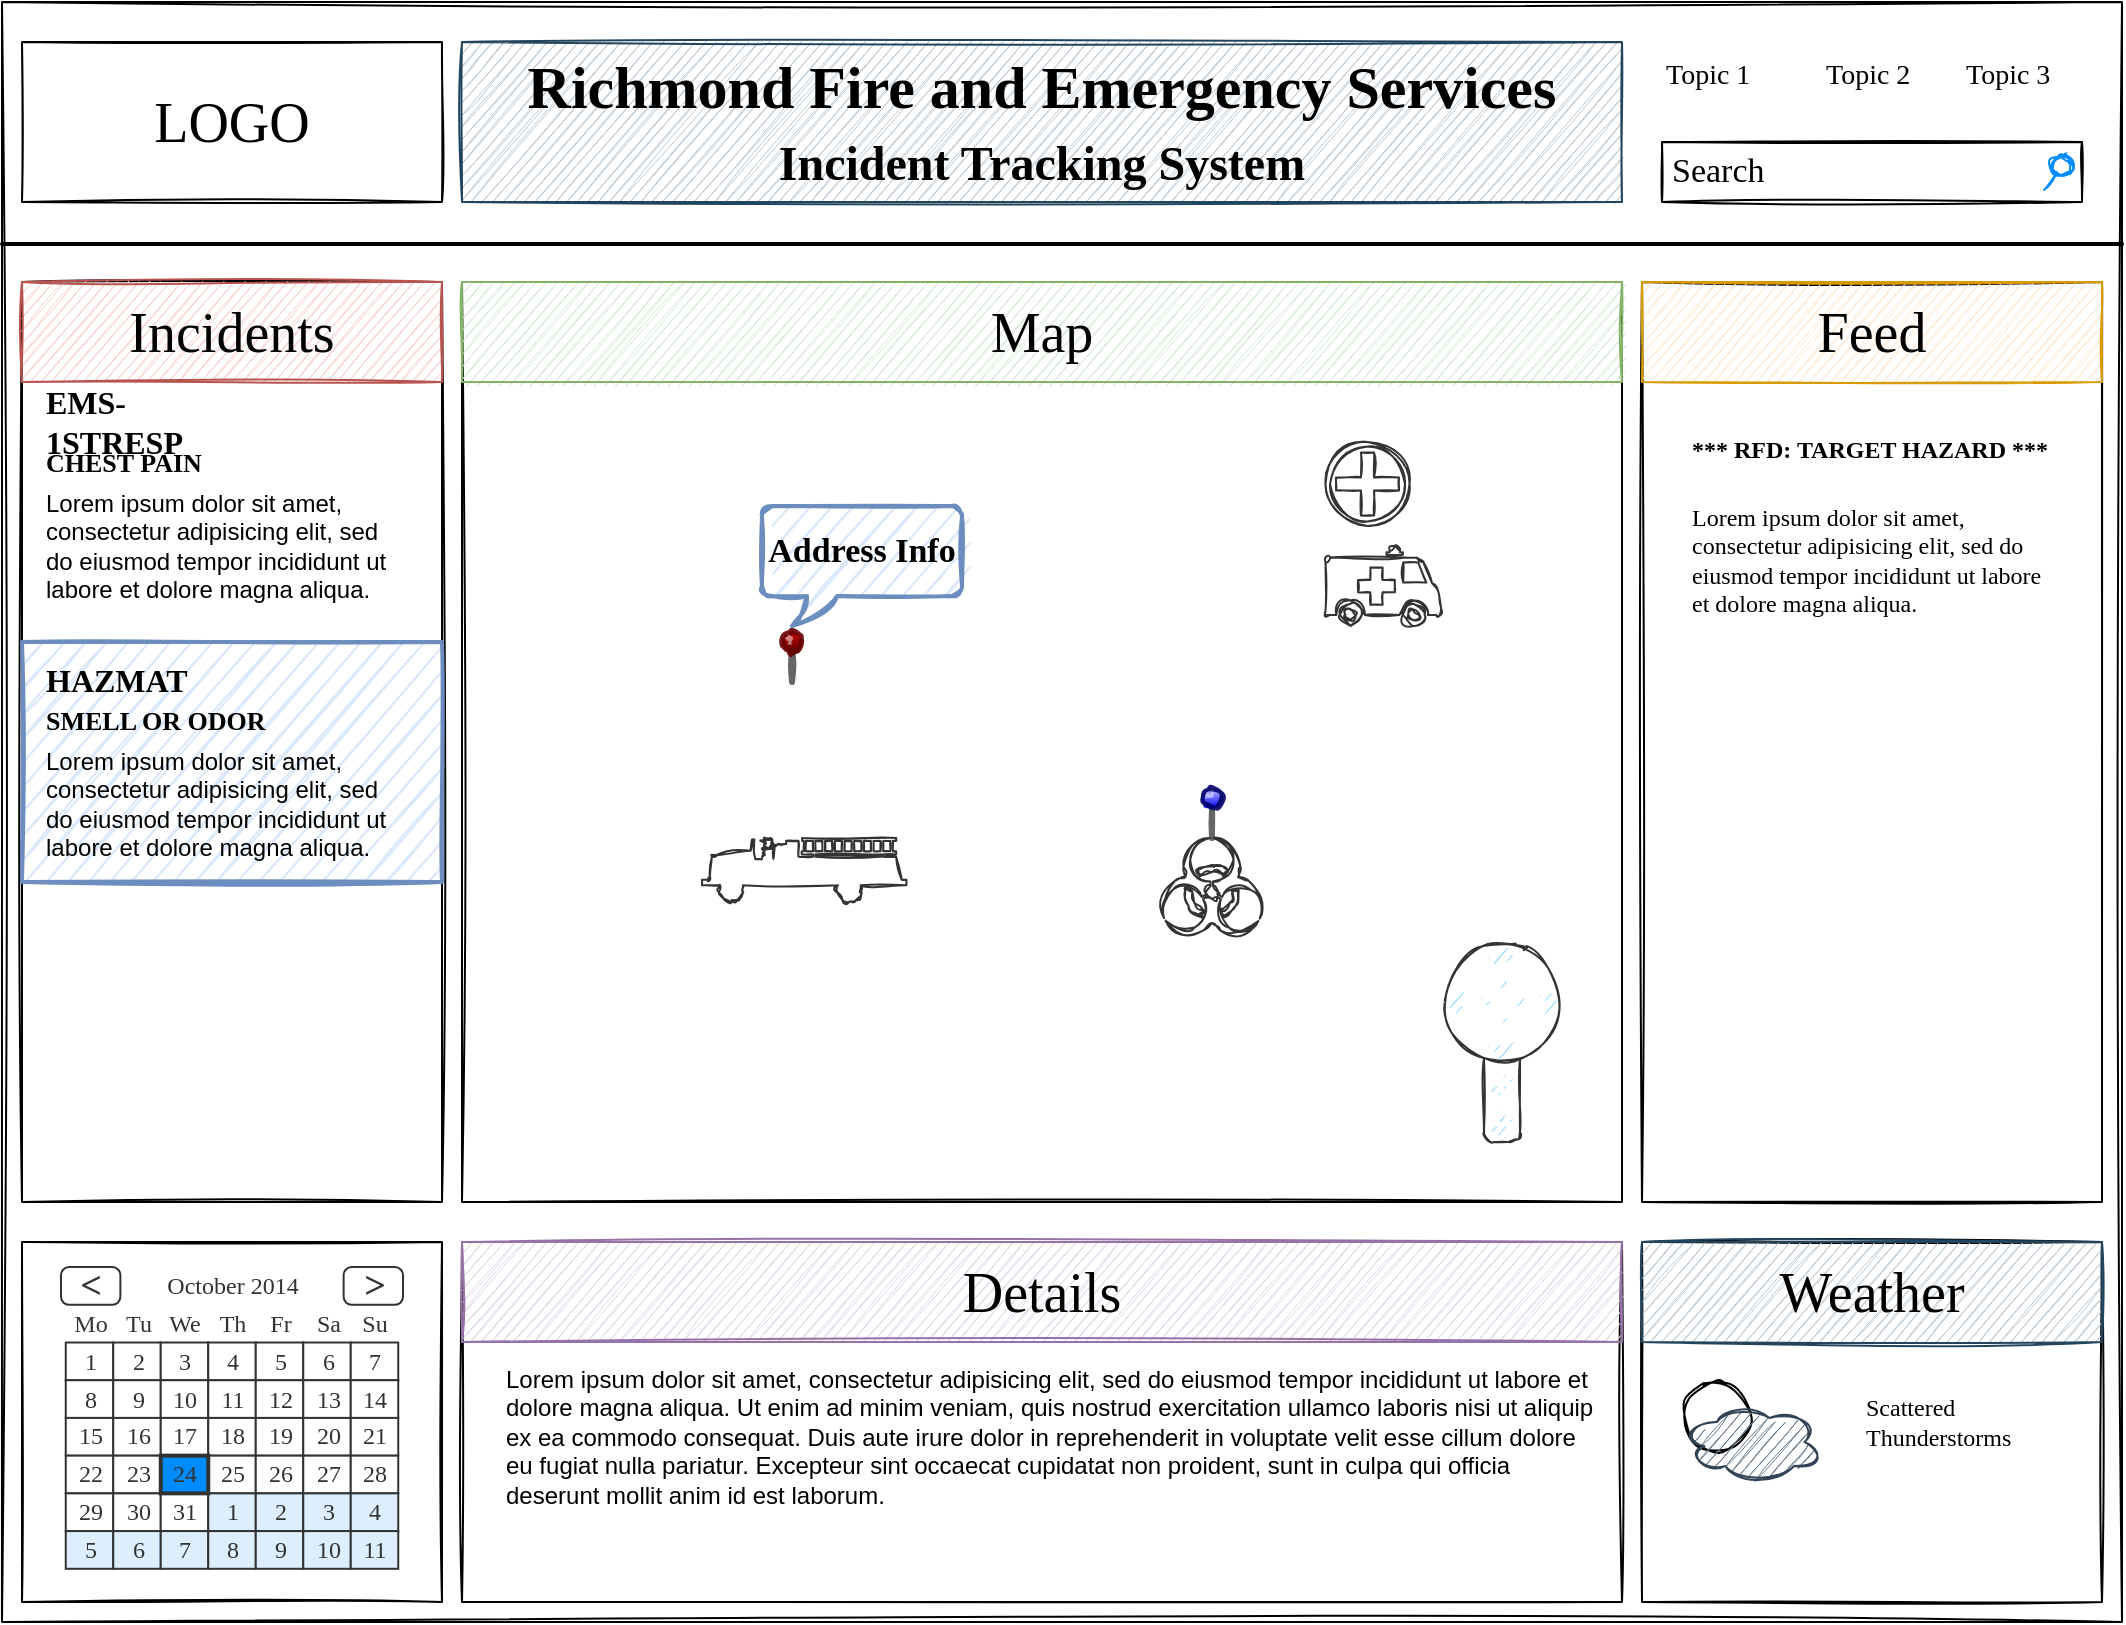 <mxfile version="13.6.5">
    <diagram name="Layout Sketch" id="03018318-947c-dd8e-b7a3-06fadd420f32">
        <mxGraphModel dx="1291" dy="851" grid="1" gridSize="10" guides="1" tooltips="1" connect="1" arrows="1" fold="1" page="1" pageScale="1" pageWidth="1100" pageHeight="850" math="0" shadow="0" extFonts="Architects Daughter^https://fonts.googleapis.com/css?family=Architects+Daughter">
            <root>
                <mxCell id="0"/>
                <mxCell id="1" parent="0"/>
                <mxCell id="677b7b8949515195-1" value="" style="whiteSpace=wrap;html=1;rounded=0;shadow=0;labelBackgroundColor=none;strokeWidth=1;fillColor=none;fontFamily=Architects Daughter;fontSize=12;align=center;comic=1;sketch=1;" parent="1" vertex="1">
                    <mxGeometry x="20" y="20" width="1060" height="810" as="geometry"/>
                </mxCell>
                <mxCell id="10" value="" style="rounded=0;whiteSpace=wrap;html=1;fontFamily=Architects Daughter;shadow=0;strokeWidth=1;fillColor=none;comic=1;sketch=1;" parent="1" vertex="1">
                    <mxGeometry x="250" y="160" width="580" height="460" as="geometry"/>
                </mxCell>
                <mxCell id="677b7b8949515195-2" value="LOGO" style="whiteSpace=wrap;html=1;rounded=0;shadow=0;labelBackgroundColor=none;strokeWidth=1;fontFamily=Architects Daughter;fontSize=28;align=center;comic=1;FType=g;sketch=1;" parent="1" vertex="1">
                    <mxGeometry x="30" y="40" width="210" height="80" as="geometry"/>
                </mxCell>
                <mxCell id="677b7b8949515195-3" value="Search" style="strokeWidth=1;shadow=0;dashed=0;align=center;html=1;shape=mxgraph.mockup.forms.searchBox;mainText=;strokeColor2=#008cff;fontSize=17;align=left;spacingLeft=3;rounded=0;labelBackgroundColor=none;comic=1;fontFamily=Architects Daughter;sketch=1;" parent="1" vertex="1">
                    <mxGeometry x="850" y="90" width="210" height="30" as="geometry"/>
                </mxCell>
                <mxCell id="677b7b8949515195-4" value="Topic 1" style="text;html=1;points=[];align=left;verticalAlign=top;spacingTop=-4;fontSize=14;fontFamily=Architects Daughter;sketch=1;" parent="1" vertex="1">
                    <mxGeometry x="850" y="46" width="60" height="20" as="geometry"/>
                </mxCell>
                <mxCell id="677b7b8949515195-5" value="Topic 2" style="text;html=1;points=[];align=left;verticalAlign=top;spacingTop=-4;fontSize=14;fontFamily=Architects Daughter;sketch=1;" parent="1" vertex="1">
                    <mxGeometry x="930" y="46" width="60" height="20" as="geometry"/>
                </mxCell>
                <mxCell id="677b7b8949515195-6" value="Topic 3" style="text;html=1;points=[];align=left;verticalAlign=top;spacingTop=-4;fontSize=14;fontFamily=Architects Daughter;sketch=1;" parent="1" vertex="1">
                    <mxGeometry x="1000" y="46" width="60" height="20" as="geometry"/>
                </mxCell>
                <mxCell id="677b7b8949515195-9" value="" style="line;strokeWidth=2;html=1;rounded=0;shadow=0;labelBackgroundColor=none;fillColor=none;fontFamily=Architects Daughter;fontSize=14;align=center;comic=1;sketch=1;labelBorderColor=#000000;" parent="1" vertex="1">
                    <mxGeometry x="20" y="136" width="1060" height="10" as="geometry"/>
                </mxCell>
                <mxCell id="677b7b8949515195-15" value="&lt;div style=&quot;text-align: justify&quot;&gt;&lt;br&gt;&lt;/div&gt;" style="whiteSpace=wrap;html=1;rounded=0;shadow=0;labelBackgroundColor=none;strokeWidth=1;fillColor=none;fontFamily=Architects Daughter;fontSize=12;align=center;verticalAlign=top;spacing=10;comic=1;sketch=1;" parent="1" vertex="1">
                    <mxGeometry x="250" y="640" width="580" height="180" as="geometry"/>
                </mxCell>
                <mxCell id="677b7b8949515195-25" value="" style="whiteSpace=wrap;html=1;rounded=0;shadow=0;labelBackgroundColor=none;strokeWidth=1;fillColor=none;fontFamily=Architects Daughter;fontSize=12;align=center;comic=1;sketch=1;" parent="1" vertex="1">
                    <mxGeometry x="840" y="160" width="230" height="460" as="geometry"/>
                </mxCell>
                <mxCell id="677b7b8949515195-26" value="" style="whiteSpace=wrap;html=1;rounded=0;shadow=0;labelBackgroundColor=none;strokeWidth=1;fillColor=none;fontFamily=Architects Daughter;fontSize=12;align=center;comic=1;sketch=1;" parent="1" vertex="1">
                    <mxGeometry x="840" y="640" width="230" height="180" as="geometry"/>
                </mxCell>
                <mxCell id="8" value="Feed" style="whiteSpace=wrap;html=1;rounded=0;shadow=0;labelBackgroundColor=none;strokeWidth=1;fontFamily=Architects Daughter;fontSize=28;align=center;comic=1;sketch=1;fillColor=#ffe6cc;strokeColor=#d79b00;" parent="1" vertex="1">
                    <mxGeometry x="840" y="160" width="230" height="50" as="geometry"/>
                </mxCell>
                <mxCell id="9" value="Weather" style="whiteSpace=wrap;html=1;rounded=0;shadow=0;labelBackgroundColor=none;strokeWidth=1;fontFamily=Architects Daughter;fontSize=28;align=center;comic=1;sketch=1;fillColor=#bac8d3;strokeColor=#23445d;" parent="1" vertex="1">
                    <mxGeometry x="840" y="640" width="230" height="50" as="geometry"/>
                </mxCell>
                <mxCell id="11" value="Map" style="whiteSpace=wrap;html=1;rounded=0;shadow=0;labelBackgroundColor=none;strokeWidth=1;fontFamily=Architects Daughter;fontSize=28;align=center;comic=1;sketch=1;fillColor=#d5e8d4;strokeColor=#82b366;" parent="1" vertex="1">
                    <mxGeometry x="250" y="160" width="580" height="50" as="geometry"/>
                </mxCell>
                <mxCell id="12" value="Lorem ipsum dolor sit amet, consectetur adipisicing elit, sed do eiusmod tempor incididunt ut labore et dolore magna aliqua. Ut enim ad minim veniam, quis nostrud exercitation ullamco laboris nisi ut aliquip ex ea commodo consequat. Duis aute irure dolor in reprehenderit in voluptate velit esse cillum dolore eu fugiat nulla pariatur. Excepteur sint occaecat cupidatat non proident, sunt in culpa qui officia deserunt mollit anim id est laborum." style="text;spacingTop=-5;whiteSpace=wrap;html=1;align=left;fontSize=12;fontFamily=Helvetica;fillColor=none;strokeColor=none;rounded=0;shadow=0;comic=1;sketch=1;" parent="1" vertex="1">
                    <mxGeometry x="270" y="700" width="550" height="105" as="geometry"/>
                </mxCell>
                <mxCell id="13" value="Details" style="whiteSpace=wrap;html=1;rounded=0;shadow=0;labelBackgroundColor=none;strokeWidth=1;fontFamily=Architects Daughter;fontSize=28;align=center;comic=1;sketch=1;fillColor=#e1d5e7;strokeColor=#9673a6;" parent="1" vertex="1">
                    <mxGeometry x="250" y="640" width="580" height="50" as="geometry"/>
                </mxCell>
                <mxCell id="14" value="" style="whiteSpace=wrap;html=1;rounded=0;shadow=0;labelBackgroundColor=none;strokeWidth=1;fillColor=none;fontFamily=Architects Daughter;fontSize=12;align=center;comic=1;sketch=1;" parent="1" vertex="1">
                    <mxGeometry x="30" y="160" width="210" height="460" as="geometry"/>
                </mxCell>
                <mxCell id="15" value="Incidents" style="whiteSpace=wrap;html=1;rounded=0;shadow=0;labelBackgroundColor=none;strokeWidth=1;fontFamily=Architects Daughter;fontSize=28;align=center;comic=1;sketch=1;fillColor=#f8cecc;strokeColor=#b85450;" parent="1" vertex="1">
                    <mxGeometry x="30" y="160" width="210" height="50" as="geometry"/>
                </mxCell>
                <mxCell id="16" value="" style="verticalLabelPosition=bottom;shadow=0;dashed=0;align=center;html=1;verticalAlign=top;strokeWidth=1;shape=mxgraph.mockup.navigation.mapNavigator;fillColor2=#99ddff;strokeColor2=none;strokeColor3=#ffffff;rounded=0;comic=1;sketch=1;fillColor=none;fontFamily=Architects Daughter;strokeColor=#333333;" parent="1" vertex="1">
                    <mxGeometry x="740" y="490" width="60" height="100" as="geometry"/>
                </mxCell>
                <mxCell id="17" value="" style="verticalLabelPosition=top;shadow=0;dashed=0;align=center;html=1;verticalAlign=bottom;strokeWidth=1;shape=mxgraph.mockup.misc.pin;fillColor2=#dd0000;fillColor3=#440000;strokeColor=#660000;rounded=0;comic=1;sketch=1;fillColor=none;fontFamily=Architects Daughter;" parent="1" vertex="1">
                    <mxGeometry x="410" y="335" width="10" height="25" as="geometry"/>
                </mxCell>
                <mxCell id="18" value="" style="verticalLabelPosition=top;shadow=0;dashed=0;align=center;html=1;verticalAlign=bottom;strokeWidth=1;shape=mxgraph.mockup.misc.pin;fillColor2=#ccccff;fillColor3=#0000ff;strokeColor=#000066;rounded=0;comic=1;sketch=1;fillColor=none;fontFamily=Architects Daughter;" parent="1" vertex="1">
                    <mxGeometry x="620" y="413" width="10" height="25" as="geometry"/>
                </mxCell>
                <mxCell id="20" value="" style="ellipse;whiteSpace=wrap;html=1;aspect=fixed;rounded=0;shadow=0;comic=1;sketch=1;strokeWidth=1;fillColor=none;fontFamily=Architects Daughter;" parent="1" vertex="1">
                    <mxGeometry x="860" y="710" width="35" height="35" as="geometry"/>
                </mxCell>
                <mxCell id="21" value="" style="ellipse;shape=cloud;whiteSpace=wrap;html=1;rounded=0;shadow=0;comic=1;sketch=1;strokeWidth=1;fontFamily=Architects Daughter;fillColor=#647687;strokeColor=#314354;fontColor=#ffffff;" parent="1" vertex="1">
                    <mxGeometry x="860" y="720" width="70" height="40" as="geometry"/>
                </mxCell>
                <mxCell id="22" value="&lt;h1&gt;&lt;font style=&quot;font-size: 12px&quot;&gt;*** RFD: TARGET HAZARD ***&lt;/font&gt;&lt;/h1&gt;&lt;p&gt;Lorem ipsum dolor sit amet, consectetur adipisicing elit, sed do eiusmod tempor incididunt ut labore et dolore magna aliqua.&lt;/p&gt;" style="text;html=1;strokeColor=none;fillColor=none;spacing=5;spacingTop=-20;whiteSpace=wrap;overflow=hidden;rounded=0;shadow=0;comic=1;sketch=1;fontFamily=Architects Daughter;" parent="1" vertex="1">
                    <mxGeometry x="860" y="220" width="190" height="120" as="geometry"/>
                </mxCell>
                <mxCell id="23" value="Scattered Thunderstorms" style="text;html=1;strokeColor=none;fillColor=none;align=left;verticalAlign=middle;whiteSpace=wrap;rounded=0;shadow=0;comic=1;sketch=1;fontFamily=Architects Daughter;" parent="1" vertex="1">
                    <mxGeometry x="950" y="710" width="100" height="40" as="geometry"/>
                </mxCell>
                <mxCell id="24" value="" style="strokeWidth=1;shadow=0;dashed=0;align=center;html=1;shape=mxgraph.mockup.forms.rrect;rSize=5;fillColor=#ffffff;rounded=0;comic=1;sketch=1;fontFamily=Architects Daughter;fontSize=11;strokeColor=#333333;" parent="1" vertex="1">
                    <mxGeometry x="40" y="645" width="190" height="165" as="geometry"/>
                </mxCell>
                <mxCell id="25" value="October 2014" style="strokeWidth=1;shadow=0;dashed=0;align=center;html=1;shape=mxgraph.mockup.forms.anchor;fontFamily=Architects Daughter;fontColor=#333333;strokeColor=#333333;" parent="24" vertex="1">
                    <mxGeometry x="35.625" y="7.543" width="118.75" height="18.857" as="geometry"/>
                </mxCell>
                <mxCell id="26" value="&amp;lt;" style="strokeWidth=1;shadow=0;dashed=0;align=center;html=1;shape=mxgraph.mockup.forms.rrect;rSize=4;fontSize=19;fontStyle=1;fontFamily=Architects Daughter;fontColor=#333333;strokeColor=#333333;" parent="24" vertex="1">
                    <mxGeometry x="9.5" y="7.543" width="29.688" height="18.857" as="geometry"/>
                </mxCell>
                <mxCell id="27" value="&amp;gt;" style="strokeWidth=1;shadow=0;dashed=0;align=center;html=1;shape=mxgraph.mockup.forms.rrect;rSize=4;fontSize=19;fontStyle=1;fontFamily=Architects Daughter;fontColor=#333333;strokeColor=#333333;" parent="24" vertex="1">
                    <mxGeometry x="150.812" y="7.543" width="29.688" height="18.857" as="geometry"/>
                </mxCell>
                <mxCell id="28" value="Mo" style="strokeWidth=1;shadow=0;dashed=0;align=center;html=1;shape=mxgraph.mockup.forms.anchor;fontFamily=Architects Daughter;fontColor=#333333;strokeColor=#333333;" parent="24" vertex="1">
                    <mxGeometry x="11.875" y="26.4" width="23.75" height="18.857" as="geometry"/>
                </mxCell>
                <mxCell id="29" value="Tu" style="strokeWidth=1;shadow=0;dashed=0;align=center;html=1;shape=mxgraph.mockup.forms.anchor;fontFamily=Architects Daughter;fontColor=#333333;strokeColor=#333333;" parent="24" vertex="1">
                    <mxGeometry x="35.625" y="26.4" width="23.75" height="18.857" as="geometry"/>
                </mxCell>
                <mxCell id="30" value="We" style="strokeWidth=1;shadow=0;dashed=0;align=center;html=1;shape=mxgraph.mockup.forms.anchor;fontFamily=Architects Daughter;fontColor=#333333;strokeColor=#333333;" parent="24" vertex="1">
                    <mxGeometry x="59.375" y="26.4" width="23.75" height="18.857" as="geometry"/>
                </mxCell>
                <mxCell id="31" value="Th" style="strokeWidth=1;shadow=0;dashed=0;align=center;html=1;shape=mxgraph.mockup.forms.anchor;fontFamily=Architects Daughter;fontColor=#333333;strokeColor=#333333;" parent="24" vertex="1">
                    <mxGeometry x="83.125" y="26.4" width="23.75" height="18.857" as="geometry"/>
                </mxCell>
                <mxCell id="32" value="Fr" style="strokeWidth=1;shadow=0;dashed=0;align=center;html=1;shape=mxgraph.mockup.forms.anchor;fontFamily=Architects Daughter;fontColor=#333333;strokeColor=#333333;" parent="24" vertex="1">
                    <mxGeometry x="106.875" y="26.4" width="23.75" height="18.857" as="geometry"/>
                </mxCell>
                <mxCell id="33" value="Sa" style="strokeWidth=1;shadow=0;dashed=0;align=center;html=1;shape=mxgraph.mockup.forms.anchor;fontFamily=Architects Daughter;fontColor=#333333;strokeColor=#333333;" parent="24" vertex="1">
                    <mxGeometry x="130.625" y="26.4" width="23.75" height="18.857" as="geometry"/>
                </mxCell>
                <mxCell id="34" value="Su" style="strokeWidth=1;shadow=0;dashed=0;align=center;html=1;shape=mxgraph.mockup.forms.anchor;fontFamily=Architects Daughter;fontColor=#333333;strokeColor=#333333;" parent="24" vertex="1">
                    <mxGeometry x="154.375" y="26.4" width="23.75" height="18.857" as="geometry"/>
                </mxCell>
                <mxCell id="35" value="1" style="strokeWidth=1;shadow=0;dashed=0;align=center;html=1;shape=mxgraph.mockup.forms.rrect;rSize=0;fontFamily=Architects Daughter;fontColor=#333333;strokeColor=#333333;" parent="24" vertex="1">
                    <mxGeometry x="11.875" y="45.257" width="23.75" height="18.857" as="geometry"/>
                </mxCell>
                <mxCell id="36" value="2" style="strokeWidth=1;shadow=0;dashed=0;align=center;html=1;shape=mxgraph.mockup.forms.rrect;rSize=0;fontFamily=Architects Daughter;fontColor=#333333;strokeColor=#333333;" parent="24" vertex="1">
                    <mxGeometry x="35.625" y="45.257" width="23.75" height="18.857" as="geometry"/>
                </mxCell>
                <mxCell id="37" value="3" style="strokeWidth=1;shadow=0;dashed=0;align=center;html=1;shape=mxgraph.mockup.forms.rrect;rSize=0;fontFamily=Architects Daughter;fontColor=#333333;strokeColor=#333333;" parent="24" vertex="1">
                    <mxGeometry x="59.375" y="45.257" width="23.75" height="18.857" as="geometry"/>
                </mxCell>
                <mxCell id="38" value="4" style="strokeWidth=1;shadow=0;dashed=0;align=center;html=1;shape=mxgraph.mockup.forms.rrect;rSize=0;fontFamily=Architects Daughter;fontColor=#333333;strokeColor=#333333;" parent="24" vertex="1">
                    <mxGeometry x="83.125" y="45.257" width="23.75" height="18.857" as="geometry"/>
                </mxCell>
                <mxCell id="39" value="5" style="strokeWidth=1;shadow=0;dashed=0;align=center;html=1;shape=mxgraph.mockup.forms.rrect;rSize=0;fontFamily=Architects Daughter;fontColor=#333333;strokeColor=#333333;" parent="24" vertex="1">
                    <mxGeometry x="106.875" y="45.257" width="23.75" height="18.857" as="geometry"/>
                </mxCell>
                <mxCell id="40" value="6" style="strokeWidth=1;shadow=0;dashed=0;align=center;html=1;shape=mxgraph.mockup.forms.rrect;rSize=0;fontFamily=Architects Daughter;fontColor=#333333;strokeColor=#333333;" parent="24" vertex="1">
                    <mxGeometry x="130.625" y="45.257" width="23.75" height="18.857" as="geometry"/>
                </mxCell>
                <mxCell id="41" value="7" style="strokeWidth=1;shadow=0;dashed=0;align=center;html=1;shape=mxgraph.mockup.forms.rrect;rSize=0;fontFamily=Architects Daughter;fontColor=#333333;strokeColor=#333333;" parent="24" vertex="1">
                    <mxGeometry x="154.375" y="45.257" width="23.75" height="18.857" as="geometry"/>
                </mxCell>
                <mxCell id="42" value="8" style="strokeWidth=1;shadow=0;dashed=0;align=center;html=1;shape=mxgraph.mockup.forms.rrect;rSize=0;fontFamily=Architects Daughter;fontColor=#333333;strokeColor=#333333;" parent="24" vertex="1">
                    <mxGeometry x="11.875" y="64.114" width="23.75" height="18.857" as="geometry"/>
                </mxCell>
                <mxCell id="43" value="9" style="strokeWidth=1;shadow=0;dashed=0;align=center;html=1;shape=mxgraph.mockup.forms.rrect;rSize=0;fontFamily=Architects Daughter;fontColor=#333333;strokeColor=#333333;" parent="24" vertex="1">
                    <mxGeometry x="35.625" y="64.114" width="23.75" height="18.857" as="geometry"/>
                </mxCell>
                <mxCell id="44" value="10" style="strokeWidth=1;shadow=0;dashed=0;align=center;html=1;shape=mxgraph.mockup.forms.rrect;rSize=0;fontFamily=Architects Daughter;fontColor=#333333;strokeColor=#333333;" parent="24" vertex="1">
                    <mxGeometry x="59.375" y="64.114" width="23.75" height="18.857" as="geometry"/>
                </mxCell>
                <mxCell id="45" value="11" style="strokeWidth=1;shadow=0;dashed=0;align=center;html=1;shape=mxgraph.mockup.forms.rrect;rSize=0;fontFamily=Architects Daughter;fontColor=#333333;strokeColor=#333333;" parent="24" vertex="1">
                    <mxGeometry x="83.125" y="64.114" width="23.75" height="18.857" as="geometry"/>
                </mxCell>
                <mxCell id="46" value="12" style="strokeWidth=1;shadow=0;dashed=0;align=center;html=1;shape=mxgraph.mockup.forms.rrect;rSize=0;fontFamily=Architects Daughter;fontColor=#333333;strokeColor=#333333;" parent="24" vertex="1">
                    <mxGeometry x="106.875" y="64.114" width="23.75" height="18.857" as="geometry"/>
                </mxCell>
                <mxCell id="47" value="13" style="strokeWidth=1;shadow=0;dashed=0;align=center;html=1;shape=mxgraph.mockup.forms.rrect;rSize=0;fontFamily=Architects Daughter;fontColor=#333333;strokeColor=#333333;" parent="24" vertex="1">
                    <mxGeometry x="130.625" y="64.114" width="23.75" height="18.857" as="geometry"/>
                </mxCell>
                <mxCell id="48" value="14" style="strokeWidth=1;shadow=0;dashed=0;align=center;html=1;shape=mxgraph.mockup.forms.rrect;rSize=0;fontFamily=Architects Daughter;fontColor=#333333;strokeColor=#333333;" parent="24" vertex="1">
                    <mxGeometry x="154.375" y="64.114" width="23.75" height="18.857" as="geometry"/>
                </mxCell>
                <mxCell id="49" value="15" style="strokeWidth=1;shadow=0;dashed=0;align=center;html=1;shape=mxgraph.mockup.forms.rrect;rSize=0;fontFamily=Architects Daughter;fontColor=#333333;strokeColor=#333333;" parent="24" vertex="1">
                    <mxGeometry x="11.875" y="82.971" width="23.75" height="18.857" as="geometry"/>
                </mxCell>
                <mxCell id="50" value="16" style="strokeWidth=1;shadow=0;dashed=0;align=center;html=1;shape=mxgraph.mockup.forms.rrect;rSize=0;fontFamily=Architects Daughter;fontColor=#333333;strokeColor=#333333;" parent="24" vertex="1">
                    <mxGeometry x="35.625" y="82.971" width="23.75" height="18.857" as="geometry"/>
                </mxCell>
                <mxCell id="51" value="17" style="strokeWidth=1;shadow=0;dashed=0;align=center;html=1;shape=mxgraph.mockup.forms.rrect;rSize=0;fontFamily=Architects Daughter;fontColor=#333333;strokeColor=#333333;" parent="24" vertex="1">
                    <mxGeometry x="59.375" y="82.971" width="23.75" height="18.857" as="geometry"/>
                </mxCell>
                <mxCell id="52" value="18" style="strokeWidth=1;shadow=0;dashed=0;align=center;html=1;shape=mxgraph.mockup.forms.rrect;rSize=0;fontFamily=Architects Daughter;fontColor=#333333;strokeColor=#333333;" parent="24" vertex="1">
                    <mxGeometry x="83.125" y="82.971" width="23.75" height="18.857" as="geometry"/>
                </mxCell>
                <mxCell id="53" value="19" style="strokeWidth=1;shadow=0;dashed=0;align=center;html=1;shape=mxgraph.mockup.forms.rrect;rSize=0;fontFamily=Architects Daughter;fontColor=#333333;strokeColor=#333333;" parent="24" vertex="1">
                    <mxGeometry x="106.875" y="82.971" width="23.75" height="18.857" as="geometry"/>
                </mxCell>
                <mxCell id="54" value="20" style="strokeWidth=1;shadow=0;dashed=0;align=center;html=1;shape=mxgraph.mockup.forms.rrect;rSize=0;fontFamily=Architects Daughter;fontColor=#333333;strokeColor=#333333;" parent="24" vertex="1">
                    <mxGeometry x="130.625" y="82.971" width="23.75" height="18.857" as="geometry"/>
                </mxCell>
                <mxCell id="55" value="21" style="strokeWidth=1;shadow=0;dashed=0;align=center;html=1;shape=mxgraph.mockup.forms.rrect;rSize=0;fontFamily=Architects Daughter;fontColor=#333333;strokeColor=#333333;" parent="24" vertex="1">
                    <mxGeometry x="154.375" y="82.971" width="23.75" height="18.857" as="geometry"/>
                </mxCell>
                <mxCell id="56" value="22" style="strokeWidth=1;shadow=0;dashed=0;align=center;html=1;shape=mxgraph.mockup.forms.rrect;rSize=0;fontFamily=Architects Daughter;fontColor=#333333;strokeColor=#333333;" parent="24" vertex="1">
                    <mxGeometry x="11.875" y="101.829" width="23.75" height="18.857" as="geometry"/>
                </mxCell>
                <mxCell id="57" value="23" style="strokeWidth=1;shadow=0;dashed=0;align=center;html=1;shape=mxgraph.mockup.forms.rrect;rSize=0;fontFamily=Architects Daughter;fontColor=#333333;strokeColor=#333333;" parent="24" vertex="1">
                    <mxGeometry x="35.625" y="101.829" width="23.75" height="18.857" as="geometry"/>
                </mxCell>
                <mxCell id="58" value="25" style="strokeWidth=1;shadow=0;dashed=0;align=center;html=1;shape=mxgraph.mockup.forms.rrect;rSize=0;fontFamily=Architects Daughter;fontColor=#333333;strokeColor=#333333;" parent="24" vertex="1">
                    <mxGeometry x="83.125" y="101.829" width="23.75" height="18.857" as="geometry"/>
                </mxCell>
                <mxCell id="59" value="26" style="strokeWidth=1;shadow=0;dashed=0;align=center;html=1;shape=mxgraph.mockup.forms.rrect;rSize=0;fontFamily=Architects Daughter;fontColor=#333333;strokeColor=#333333;" parent="24" vertex="1">
                    <mxGeometry x="106.875" y="101.829" width="23.75" height="18.857" as="geometry"/>
                </mxCell>
                <mxCell id="60" value="27" style="strokeWidth=1;shadow=0;dashed=0;align=center;html=1;shape=mxgraph.mockup.forms.rrect;rSize=0;fontFamily=Architects Daughter;fontColor=#333333;strokeColor=#333333;" parent="24" vertex="1">
                    <mxGeometry x="130.625" y="101.829" width="23.75" height="18.857" as="geometry"/>
                </mxCell>
                <mxCell id="61" value="28" style="strokeWidth=1;shadow=0;dashed=0;align=center;html=1;shape=mxgraph.mockup.forms.rrect;rSize=0;fontFamily=Architects Daughter;fontColor=#333333;strokeColor=#333333;" parent="24" vertex="1">
                    <mxGeometry x="154.375" y="101.829" width="23.75" height="18.857" as="geometry"/>
                </mxCell>
                <mxCell id="62" value="29" style="strokeWidth=1;shadow=0;dashed=0;align=center;html=1;shape=mxgraph.mockup.forms.rrect;rSize=0;fontFamily=Architects Daughter;fontColor=#333333;strokeColor=#333333;" parent="24" vertex="1">
                    <mxGeometry x="11.875" y="120.686" width="23.75" height="18.857" as="geometry"/>
                </mxCell>
                <mxCell id="63" value="30" style="strokeWidth=1;shadow=0;dashed=0;align=center;html=1;shape=mxgraph.mockup.forms.rrect;rSize=0;fontFamily=Architects Daughter;fontColor=#333333;strokeColor=#333333;" parent="24" vertex="1">
                    <mxGeometry x="35.625" y="120.686" width="23.75" height="18.857" as="geometry"/>
                </mxCell>
                <mxCell id="64" value="31" style="strokeWidth=1;shadow=0;dashed=0;align=center;html=1;shape=mxgraph.mockup.forms.rrect;rSize=0;fontFamily=Architects Daughter;fontColor=#333333;strokeColor=#333333;" parent="24" vertex="1">
                    <mxGeometry x="59.375" y="120.686" width="23.75" height="18.857" as="geometry"/>
                </mxCell>
                <mxCell id="65" value="1" style="strokeWidth=1;shadow=0;dashed=0;align=center;html=1;shape=mxgraph.mockup.forms.rrect;rSize=0;fillColor=#ddeeff;fontFamily=Architects Daughter;fontColor=#333333;strokeColor=#333333;" parent="24" vertex="1">
                    <mxGeometry x="83.125" y="120.686" width="23.75" height="18.857" as="geometry"/>
                </mxCell>
                <mxCell id="66" value="2" style="strokeWidth=1;shadow=0;dashed=0;align=center;html=1;shape=mxgraph.mockup.forms.rrect;rSize=0;fillColor=#ddeeff;fontFamily=Architects Daughter;fontColor=#333333;strokeColor=#333333;" parent="24" vertex="1">
                    <mxGeometry x="106.875" y="120.686" width="23.75" height="18.857" as="geometry"/>
                </mxCell>
                <mxCell id="67" value="3" style="strokeWidth=1;shadow=0;dashed=0;align=center;html=1;shape=mxgraph.mockup.forms.rrect;rSize=0;fillColor=#ddeeff;fontFamily=Architects Daughter;fontColor=#333333;strokeColor=#333333;" parent="24" vertex="1">
                    <mxGeometry x="130.625" y="120.686" width="23.75" height="18.857" as="geometry"/>
                </mxCell>
                <mxCell id="68" value="4" style="strokeWidth=1;shadow=0;dashed=0;align=center;html=1;shape=mxgraph.mockup.forms.rrect;rSize=0;fillColor=#ddeeff;fontFamily=Architects Daughter;fontColor=#333333;strokeColor=#333333;" parent="24" vertex="1">
                    <mxGeometry x="154.375" y="120.686" width="23.75" height="18.857" as="geometry"/>
                </mxCell>
                <mxCell id="69" value="5" style="strokeWidth=1;shadow=0;dashed=0;align=center;html=1;shape=mxgraph.mockup.forms.rrect;rSize=0;fillColor=#ddeeff;fontFamily=Architects Daughter;fontColor=#333333;strokeColor=#333333;" parent="24" vertex="1">
                    <mxGeometry x="11.875" y="139.543" width="23.75" height="18.857" as="geometry"/>
                </mxCell>
                <mxCell id="70" value="6" style="strokeWidth=1;shadow=0;dashed=0;align=center;html=1;shape=mxgraph.mockup.forms.rrect;rSize=0;fillColor=#ddeeff;fontFamily=Architects Daughter;fontColor=#333333;strokeColor=#333333;" parent="24" vertex="1">
                    <mxGeometry x="35.625" y="139.543" width="23.75" height="18.857" as="geometry"/>
                </mxCell>
                <mxCell id="71" value="7" style="strokeWidth=1;shadow=0;dashed=0;align=center;html=1;shape=mxgraph.mockup.forms.rrect;rSize=0;fillColor=#ddeeff;fontFamily=Architects Daughter;fontColor=#333333;strokeColor=#333333;" parent="24" vertex="1">
                    <mxGeometry x="59.375" y="139.543" width="23.75" height="18.857" as="geometry"/>
                </mxCell>
                <mxCell id="72" value="8" style="strokeWidth=1;shadow=0;dashed=0;align=center;html=1;shape=mxgraph.mockup.forms.rrect;rSize=0;fillColor=#ddeeff;fontFamily=Architects Daughter;fontColor=#333333;strokeColor=#333333;" parent="24" vertex="1">
                    <mxGeometry x="83.125" y="139.543" width="23.75" height="18.857" as="geometry"/>
                </mxCell>
                <mxCell id="73" value="9" style="strokeWidth=1;shadow=0;dashed=0;align=center;html=1;shape=mxgraph.mockup.forms.rrect;rSize=0;fillColor=#ddeeff;fontFamily=Architects Daughter;fontColor=#333333;strokeColor=#333333;" parent="24" vertex="1">
                    <mxGeometry x="106.875" y="139.543" width="23.75" height="18.857" as="geometry"/>
                </mxCell>
                <mxCell id="74" value="10" style="strokeWidth=1;shadow=0;dashed=0;align=center;html=1;shape=mxgraph.mockup.forms.rrect;rSize=0;fillColor=#ddeeff;fontFamily=Architects Daughter;fontColor=#333333;strokeColor=#333333;" parent="24" vertex="1">
                    <mxGeometry x="130.625" y="139.543" width="23.75" height="18.857" as="geometry"/>
                </mxCell>
                <mxCell id="75" value="11" style="strokeWidth=1;shadow=0;dashed=0;align=center;html=1;shape=mxgraph.mockup.forms.rrect;rSize=0;fillColor=#ddeeff;fontFamily=Architects Daughter;fontColor=#333333;strokeColor=#333333;" parent="24" vertex="1">
                    <mxGeometry x="154.375" y="139.543" width="23.75" height="18.857" as="geometry"/>
                </mxCell>
                <mxCell id="76" value="24" style="strokeWidth=1;shadow=0;dashed=0;align=center;html=1;shape=mxgraph.mockup.forms.rrect;rSize=0;strokeWidth=2;fillColor=#008cff;fontFamily=Architects Daughter;fontColor=#333333;strokeColor=#333333;" parent="24" vertex="1">
                    <mxGeometry x="59.375" y="101.829" width="23.75" height="18.857" as="geometry"/>
                </mxCell>
                <mxCell id="77" value="" style="whiteSpace=wrap;html=1;rounded=0;shadow=0;labelBackgroundColor=none;strokeWidth=1;fillColor=none;fontFamily=Architects Daughter;fontSize=12;align=center;comic=1;sketch=1;" parent="1" vertex="1">
                    <mxGeometry x="30" y="640" width="210" height="180" as="geometry"/>
                </mxCell>
                <mxCell id="88" value="EMS-1STRESP" style="text;html=1;strokeColor=none;fillColor=none;align=left;verticalAlign=middle;whiteSpace=wrap;rounded=0;shadow=0;comic=1;sketch=1;fontFamily=Architects Daughter;fontSize=16;fontStyle=1" parent="1" vertex="1">
                    <mxGeometry x="40" y="220" width="110" height="20" as="geometry"/>
                </mxCell>
                <mxCell id="90" value="CHEST PAIN" style="text;html=1;strokeColor=none;fillColor=none;align=left;verticalAlign=middle;whiteSpace=wrap;rounded=0;shadow=0;comic=1;sketch=1;fontFamily=Architects Daughter;fontSize=13;fontStyle=1" parent="1" vertex="1">
                    <mxGeometry x="40" y="240" width="96" height="20" as="geometry"/>
                </mxCell>
                <mxCell id="92" value="Lorem ipsum dolor sit amet, consectetur adipisicing elit, sed do eiusmod tempor incididunt ut labore et dolore magna aliqua.&amp;nbsp;" style="text;spacingTop=-5;whiteSpace=wrap;html=1;align=left;fontSize=12;fontFamily=Helvetica;fillColor=none;strokeColor=none;rounded=0;shadow=0;comic=1;sketch=1;" parent="1" vertex="1">
                    <mxGeometry x="40" y="262" width="175" height="70" as="geometry"/>
                </mxCell>
                <mxCell id="96" value="Richmond Fire and Emergency Services&lt;br&gt;&lt;font style=&quot;font-size: 24px&quot;&gt;Incident Tracking System&lt;/font&gt;" style="text;html=1;strokeColor=#23445d;fillColor=#bac8d3;align=center;verticalAlign=middle;whiteSpace=wrap;rounded=0;shadow=0;comic=1;sketch=1;fontFamily=Architects Daughter;fontSize=30;fontStyle=1;labelBackgroundColor=none;" parent="1" vertex="1">
                    <mxGeometry x="250" y="40" width="580" height="80" as="geometry"/>
                </mxCell>
                <mxCell id="97" value="" style="rounded=0;whiteSpace=wrap;html=1;shadow=0;labelBackgroundColor=none;comic=1;sketch=1;strokeColor=#6c8ebf;strokeWidth=2;fillColor=#dae8fc;fontFamily=Architects Daughter;fontSize=30;align=center;" parent="1" vertex="1">
                    <mxGeometry x="30" y="340" width="210" height="120" as="geometry"/>
                </mxCell>
                <mxCell id="93" value="HAZMAT" style="text;html=1;strokeColor=none;fillColor=none;align=left;verticalAlign=middle;whiteSpace=wrap;rounded=0;shadow=0;comic=1;sketch=1;fontFamily=Architects Daughter;fontSize=16;fontStyle=1" parent="1" vertex="1">
                    <mxGeometry x="40" y="349" width="110" height="20" as="geometry"/>
                </mxCell>
                <mxCell id="94" value="SMELL OR ODOR" style="text;html=1;strokeColor=none;fillColor=none;align=left;verticalAlign=middle;whiteSpace=wrap;rounded=0;shadow=0;comic=1;sketch=1;fontFamily=Architects Daughter;fontSize=13;fontStyle=1" parent="1" vertex="1">
                    <mxGeometry x="40" y="369" width="180" height="20" as="geometry"/>
                </mxCell>
                <mxCell id="95" value="Lorem ipsum dolor sit amet, consectetur adipisicing elit, sed do eiusmod tempor incididunt ut labore et dolore magna aliqua.&amp;nbsp;" style="text;spacingTop=-5;whiteSpace=wrap;html=1;align=left;fontSize=12;fontFamily=Helvetica;fillColor=none;strokeColor=none;rounded=0;shadow=0;comic=1;sketch=1;" parent="1" vertex="1">
                    <mxGeometry x="40" y="391" width="175" height="70" as="geometry"/>
                </mxCell>
                <mxCell id="100" value="Address Info" style="whiteSpace=wrap;html=1;shape=mxgraph.basic.roundRectCallout;dx=30;dy=15;size=5;boundedLbl=1;rounded=0;shadow=0;labelBackgroundColor=none;comic=1;sketch=1;strokeColor=#6c8ebf;strokeWidth=2;fillColor=#dae8fc;fontFamily=Architects Daughter;fontSize=17;align=center;fontStyle=1" parent="1" vertex="1">
                    <mxGeometry x="400" y="272" width="100" height="60" as="geometry"/>
                </mxCell>
                <mxCell id="103" value="" style="shape=mxgraph.signs.safety.biohazard;html=1;pointerEvents=1;fillColor=none;verticalLabelPosition=bottom;verticalAlign=top;align=center;rounded=0;shadow=0;dashed=0;fontFamily=Architects Daughter;strokeWidth=1;comic=1;sketch=1;strokeColor=#333333;" parent="1" vertex="1">
                    <mxGeometry x="597.68" y="438" width="54.64" height="50" as="geometry"/>
                </mxCell>
                <mxCell id="104" value="" style="shape=mxgraph.signs.transportation.firetruck;html=1;pointerEvents=1;fillColor=none;verticalLabelPosition=bottom;verticalAlign=top;align=center;rounded=0;shadow=0;dashed=0;fontFamily=Architects Daughter;strokeWidth=1;comic=1;sketch=1;strokeColor=#333333;" parent="1" vertex="1">
                    <mxGeometry x="370" y="438" width="102.2" height="32" as="geometry"/>
                </mxCell>
                <mxCell id="105" value="" style="shape=mxgraph.signs.transportation.ambulance;html=1;pointerEvents=1;fillColor=none;verticalLabelPosition=bottom;verticalAlign=top;align=center;rounded=0;shadow=0;dashed=0;fontFamily=Architects Daughter;strokeWidth=1;comic=1;sketch=1;strokeColor=#333333;" parent="1" vertex="1">
                    <mxGeometry x="681.76" y="292" width="58.24" height="40" as="geometry"/>
                </mxCell>
                <mxCell id="106" value="" style="shape=mxgraph.signs.healthcare.hospital_1;html=1;pointerEvents=1;fillColor=none;verticalLabelPosition=bottom;verticalAlign=top;align=center;rounded=0;shadow=0;dashed=0;fontFamily=Architects Daughter;strokeWidth=1;comic=1;sketch=1;strokeColor=#333333;" parent="1" vertex="1">
                    <mxGeometry x="681.76" y="240" width="42" height="42" as="geometry"/>
                </mxCell>
            </root>
        </mxGraphModel>
    </diagram>
</mxfile>
